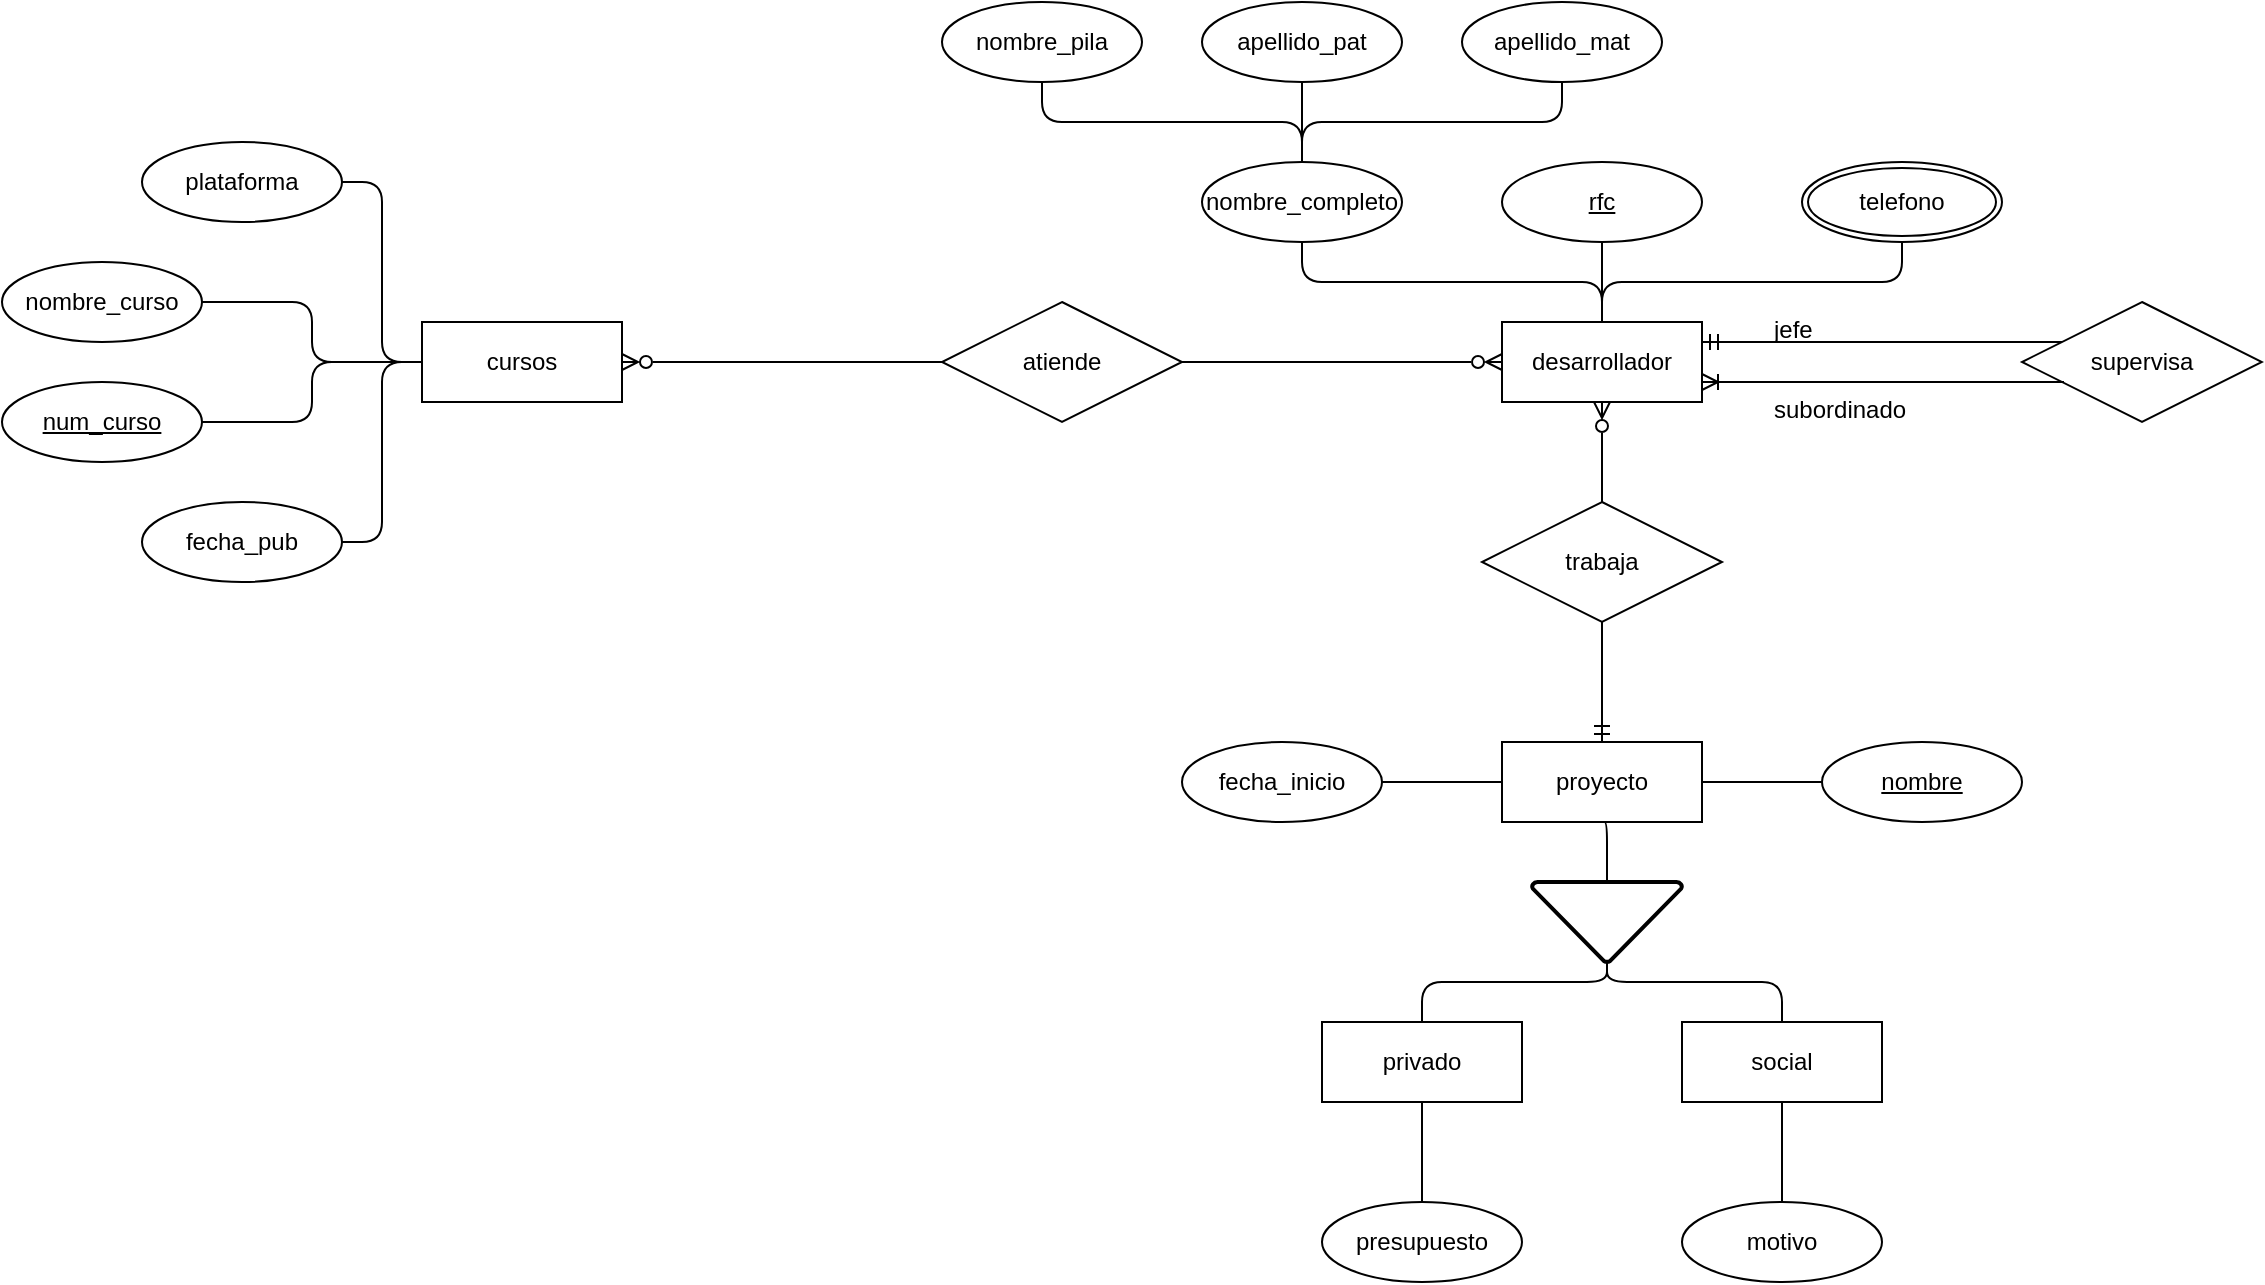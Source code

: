 <mxfile version="24.6.4" type="github">
  <diagram name="Page-1" id="w4DmklgDbc6xixvKzRbn">
    <mxGraphModel dx="2284" dy="789" grid="1" gridSize="10" guides="1" tooltips="1" connect="1" arrows="1" fold="1" page="1" pageScale="1" pageWidth="850" pageHeight="1100" math="0" shadow="0">
      <root>
        <mxCell id="0" />
        <mxCell id="1" parent="0" />
        <mxCell id="DrMKuOF9DL7T5SG4hzMI-48" style="edgeStyle=orthogonalEdgeStyle;rounded=1;orthogonalLoop=1;jettySize=auto;html=1;exitX=1;exitY=0.5;exitDx=0;exitDy=0;entryX=0;entryY=0.5;entryDx=0;entryDy=0;curved=0;endArrow=none;endFill=0;" edge="1" parent="1" source="DrMKuOF9DL7T5SG4hzMI-1" target="DrMKuOF9DL7T5SG4hzMI-45">
          <mxGeometry relative="1" as="geometry" />
        </mxCell>
        <mxCell id="DrMKuOF9DL7T5SG4hzMI-1" value="proyecto" style="whiteSpace=wrap;html=1;align=center;" vertex="1" parent="1">
          <mxGeometry x="440" y="410" width="100" height="40" as="geometry" />
        </mxCell>
        <mxCell id="DrMKuOF9DL7T5SG4hzMI-16" style="edgeStyle=orthogonalEdgeStyle;rounded=1;orthogonalLoop=1;jettySize=auto;html=1;exitX=0.5;exitY=0;exitDx=0;exitDy=0;entryX=0.5;entryY=1;entryDx=0;entryDy=0;curved=0;endArrow=none;endFill=0;" edge="1" parent="1" source="DrMKuOF9DL7T5SG4hzMI-2" target="DrMKuOF9DL7T5SG4hzMI-15">
          <mxGeometry relative="1" as="geometry" />
        </mxCell>
        <mxCell id="DrMKuOF9DL7T5SG4hzMI-17" style="edgeStyle=orthogonalEdgeStyle;rounded=1;orthogonalLoop=1;jettySize=auto;html=1;exitX=0.5;exitY=0;exitDx=0;exitDy=0;entryX=0.5;entryY=1;entryDx=0;entryDy=0;curved=0;endArrow=none;endFill=0;" edge="1" parent="1" source="DrMKuOF9DL7T5SG4hzMI-2" target="DrMKuOF9DL7T5SG4hzMI-14">
          <mxGeometry relative="1" as="geometry" />
        </mxCell>
        <mxCell id="DrMKuOF9DL7T5SG4hzMI-40" style="edgeStyle=orthogonalEdgeStyle;rounded=1;orthogonalLoop=1;jettySize=auto;html=1;exitX=0.5;exitY=1;exitDx=0;exitDy=0;entryX=0.5;entryY=0;entryDx=0;entryDy=0;endArrow=none;endFill=0;curved=0;startArrow=ERzeroToMany;startFill=0;" edge="1" parent="1" source="DrMKuOF9DL7T5SG4hzMI-2" target="DrMKuOF9DL7T5SG4hzMI-36">
          <mxGeometry relative="1" as="geometry" />
        </mxCell>
        <mxCell id="DrMKuOF9DL7T5SG4hzMI-2" value="desarrollador" style="whiteSpace=wrap;html=1;align=center;" vertex="1" parent="1">
          <mxGeometry x="440" y="200" width="100" height="40" as="geometry" />
        </mxCell>
        <mxCell id="DrMKuOF9DL7T5SG4hzMI-3" value="social" style="whiteSpace=wrap;html=1;align=center;" vertex="1" parent="1">
          <mxGeometry x="530" y="550" width="100" height="40" as="geometry" />
        </mxCell>
        <mxCell id="DrMKuOF9DL7T5SG4hzMI-4" value="privado" style="whiteSpace=wrap;html=1;align=center;" vertex="1" parent="1">
          <mxGeometry x="350" y="550" width="100" height="40" as="geometry" />
        </mxCell>
        <mxCell id="DrMKuOF9DL7T5SG4hzMI-9" style="edgeStyle=orthogonalEdgeStyle;rounded=1;orthogonalLoop=1;jettySize=auto;html=1;exitX=0.5;exitY=0;exitDx=0;exitDy=0;entryX=0.5;entryY=1;entryDx=0;entryDy=0;curved=0;endArrow=none;endFill=0;" edge="1" parent="1" source="DrMKuOF9DL7T5SG4hzMI-5" target="DrMKuOF9DL7T5SG4hzMI-8">
          <mxGeometry relative="1" as="geometry" />
        </mxCell>
        <mxCell id="DrMKuOF9DL7T5SG4hzMI-10" style="edgeStyle=orthogonalEdgeStyle;rounded=1;orthogonalLoop=1;jettySize=auto;html=1;exitX=0.5;exitY=0;exitDx=0;exitDy=0;entryX=0.5;entryY=1;entryDx=0;entryDy=0;curved=0;endArrow=none;endFill=0;" edge="1" parent="1" source="DrMKuOF9DL7T5SG4hzMI-5" target="DrMKuOF9DL7T5SG4hzMI-7">
          <mxGeometry relative="1" as="geometry" />
        </mxCell>
        <mxCell id="DrMKuOF9DL7T5SG4hzMI-11" style="edgeStyle=orthogonalEdgeStyle;rounded=1;orthogonalLoop=1;jettySize=auto;html=1;exitX=0.5;exitY=0;exitDx=0;exitDy=0;entryX=0.5;entryY=1;entryDx=0;entryDy=0;curved=0;endArrow=none;endFill=0;" edge="1" parent="1" source="DrMKuOF9DL7T5SG4hzMI-5" target="DrMKuOF9DL7T5SG4hzMI-6">
          <mxGeometry relative="1" as="geometry" />
        </mxCell>
        <mxCell id="DrMKuOF9DL7T5SG4hzMI-12" style="edgeStyle=orthogonalEdgeStyle;rounded=1;orthogonalLoop=1;jettySize=auto;html=1;exitX=0.5;exitY=1;exitDx=0;exitDy=0;entryX=0.5;entryY=0;entryDx=0;entryDy=0;curved=0;endArrow=none;endFill=0;" edge="1" parent="1" source="DrMKuOF9DL7T5SG4hzMI-5" target="DrMKuOF9DL7T5SG4hzMI-2">
          <mxGeometry relative="1" as="geometry" />
        </mxCell>
        <mxCell id="DrMKuOF9DL7T5SG4hzMI-5" value="nombre_completo" style="ellipse;whiteSpace=wrap;html=1;align=center;" vertex="1" parent="1">
          <mxGeometry x="290" y="120" width="100" height="40" as="geometry" />
        </mxCell>
        <mxCell id="DrMKuOF9DL7T5SG4hzMI-6" value="apellido_mat" style="ellipse;whiteSpace=wrap;html=1;align=center;" vertex="1" parent="1">
          <mxGeometry x="420" y="40" width="100" height="40" as="geometry" />
        </mxCell>
        <mxCell id="DrMKuOF9DL7T5SG4hzMI-7" value="apellido_pat" style="ellipse;whiteSpace=wrap;html=1;align=center;" vertex="1" parent="1">
          <mxGeometry x="290" y="40" width="100" height="40" as="geometry" />
        </mxCell>
        <mxCell id="DrMKuOF9DL7T5SG4hzMI-8" value="nombre_pila" style="ellipse;whiteSpace=wrap;html=1;align=center;" vertex="1" parent="1">
          <mxGeometry x="160" y="40" width="100" height="40" as="geometry" />
        </mxCell>
        <mxCell id="DrMKuOF9DL7T5SG4hzMI-14" value="telefono" style="ellipse;shape=doubleEllipse;margin=3;whiteSpace=wrap;html=1;align=center;" vertex="1" parent="1">
          <mxGeometry x="590" y="120" width="100" height="40" as="geometry" />
        </mxCell>
        <mxCell id="DrMKuOF9DL7T5SG4hzMI-15" value="rfc" style="ellipse;whiteSpace=wrap;html=1;align=center;fontStyle=4;" vertex="1" parent="1">
          <mxGeometry x="440" y="120" width="100" height="40" as="geometry" />
        </mxCell>
        <mxCell id="DrMKuOF9DL7T5SG4hzMI-18" value="supervisa" style="shape=rhombus;perimeter=rhombusPerimeter;whiteSpace=wrap;html=1;align=center;" vertex="1" parent="1">
          <mxGeometry x="700" y="190" width="120" height="60" as="geometry" />
        </mxCell>
        <mxCell id="DrMKuOF9DL7T5SG4hzMI-20" style="edgeStyle=orthogonalEdgeStyle;rounded=1;orthogonalLoop=1;jettySize=auto;html=1;exitX=1;exitY=0.25;exitDx=0;exitDy=0;entryX=0.167;entryY=0.333;entryDx=0;entryDy=0;entryPerimeter=0;curved=0;endArrow=none;endFill=0;startArrow=ERmandOne;startFill=0;" edge="1" parent="1" source="DrMKuOF9DL7T5SG4hzMI-2" target="DrMKuOF9DL7T5SG4hzMI-18">
          <mxGeometry relative="1" as="geometry" />
        </mxCell>
        <mxCell id="DrMKuOF9DL7T5SG4hzMI-21" style="edgeStyle=orthogonalEdgeStyle;rounded=1;orthogonalLoop=1;jettySize=auto;html=1;exitX=1;exitY=0.75;exitDx=0;exitDy=0;entryX=0.175;entryY=0.667;entryDx=0;entryDy=0;entryPerimeter=0;endArrow=none;endFill=0;curved=0;startArrow=ERoneToMany;startFill=0;" edge="1" parent="1" source="DrMKuOF9DL7T5SG4hzMI-2" target="DrMKuOF9DL7T5SG4hzMI-18">
          <mxGeometry relative="1" as="geometry" />
        </mxCell>
        <mxCell id="DrMKuOF9DL7T5SG4hzMI-22" value="jefe" style="text;strokeColor=none;fillColor=none;spacingLeft=4;spacingRight=4;overflow=hidden;rotatable=0;points=[[0,0.5],[1,0.5]];portConstraint=eastwest;fontSize=12;whiteSpace=wrap;html=1;" vertex="1" parent="1">
          <mxGeometry x="570" y="190" width="40" height="30" as="geometry" />
        </mxCell>
        <mxCell id="DrMKuOF9DL7T5SG4hzMI-23" value="subordinado" style="text;strokeColor=none;fillColor=none;spacingLeft=4;spacingRight=4;overflow=hidden;rotatable=0;points=[[0,0.5],[1,0.5]];portConstraint=eastwest;fontSize=12;whiteSpace=wrap;html=1;" vertex="1" parent="1">
          <mxGeometry x="570" y="230" width="80" height="30" as="geometry" />
        </mxCell>
        <mxCell id="DrMKuOF9DL7T5SG4hzMI-25" style="edgeStyle=orthogonalEdgeStyle;rounded=1;orthogonalLoop=1;jettySize=auto;html=1;exitX=1;exitY=0.5;exitDx=0;exitDy=0;entryX=0;entryY=0.5;entryDx=0;entryDy=0;curved=0;endArrow=ERzeroToMany;endFill=0;" edge="1" parent="1" source="DrMKuOF9DL7T5SG4hzMI-24" target="DrMKuOF9DL7T5SG4hzMI-2">
          <mxGeometry relative="1" as="geometry" />
        </mxCell>
        <mxCell id="DrMKuOF9DL7T5SG4hzMI-24" value="atiende" style="shape=rhombus;perimeter=rhombusPerimeter;whiteSpace=wrap;html=1;align=center;" vertex="1" parent="1">
          <mxGeometry x="160" y="190" width="120" height="60" as="geometry" />
        </mxCell>
        <mxCell id="DrMKuOF9DL7T5SG4hzMI-31" style="edgeStyle=orthogonalEdgeStyle;rounded=1;orthogonalLoop=1;jettySize=auto;html=1;exitX=1;exitY=0.5;exitDx=0;exitDy=0;entryX=0;entryY=0.5;entryDx=0;entryDy=0;curved=0;endArrow=none;endFill=0;startArrow=ERzeroToMany;startFill=0;" edge="1" parent="1" source="DrMKuOF9DL7T5SG4hzMI-26" target="DrMKuOF9DL7T5SG4hzMI-24">
          <mxGeometry relative="1" as="geometry" />
        </mxCell>
        <mxCell id="DrMKuOF9DL7T5SG4hzMI-32" style="edgeStyle=orthogonalEdgeStyle;rounded=1;orthogonalLoop=1;jettySize=auto;html=1;exitX=0;exitY=0.5;exitDx=0;exitDy=0;entryX=1;entryY=0.5;entryDx=0;entryDy=0;curved=0;endArrow=none;endFill=0;" edge="1" parent="1" source="DrMKuOF9DL7T5SG4hzMI-26" target="DrMKuOF9DL7T5SG4hzMI-30">
          <mxGeometry relative="1" as="geometry" />
        </mxCell>
        <mxCell id="DrMKuOF9DL7T5SG4hzMI-33" style="edgeStyle=orthogonalEdgeStyle;rounded=1;orthogonalLoop=1;jettySize=auto;html=1;exitX=0;exitY=0.5;exitDx=0;exitDy=0;entryX=1;entryY=0.5;entryDx=0;entryDy=0;curved=0;endArrow=none;endFill=0;" edge="1" parent="1" source="DrMKuOF9DL7T5SG4hzMI-26" target="DrMKuOF9DL7T5SG4hzMI-27">
          <mxGeometry relative="1" as="geometry" />
        </mxCell>
        <mxCell id="DrMKuOF9DL7T5SG4hzMI-34" style="edgeStyle=orthogonalEdgeStyle;rounded=1;orthogonalLoop=1;jettySize=auto;html=1;exitX=0;exitY=0.5;exitDx=0;exitDy=0;entryX=1;entryY=0.5;entryDx=0;entryDy=0;curved=0;endArrow=none;endFill=0;" edge="1" parent="1" source="DrMKuOF9DL7T5SG4hzMI-26" target="DrMKuOF9DL7T5SG4hzMI-28">
          <mxGeometry relative="1" as="geometry" />
        </mxCell>
        <mxCell id="DrMKuOF9DL7T5SG4hzMI-35" style="edgeStyle=orthogonalEdgeStyle;rounded=1;orthogonalLoop=1;jettySize=auto;html=1;exitX=0;exitY=0.5;exitDx=0;exitDy=0;entryX=1;entryY=0.5;entryDx=0;entryDy=0;curved=0;endArrow=none;endFill=0;" edge="1" parent="1" source="DrMKuOF9DL7T5SG4hzMI-26" target="DrMKuOF9DL7T5SG4hzMI-29">
          <mxGeometry relative="1" as="geometry" />
        </mxCell>
        <mxCell id="DrMKuOF9DL7T5SG4hzMI-26" value="cursos" style="whiteSpace=wrap;html=1;align=center;" vertex="1" parent="1">
          <mxGeometry x="-100" y="200" width="100" height="40" as="geometry" />
        </mxCell>
        <mxCell id="DrMKuOF9DL7T5SG4hzMI-27" value="num_curso" style="ellipse;whiteSpace=wrap;html=1;align=center;fontStyle=4;" vertex="1" parent="1">
          <mxGeometry x="-310" y="230" width="100" height="40" as="geometry" />
        </mxCell>
        <mxCell id="DrMKuOF9DL7T5SG4hzMI-28" value="plataforma" style="ellipse;whiteSpace=wrap;html=1;align=center;" vertex="1" parent="1">
          <mxGeometry x="-240" y="110" width="100" height="40" as="geometry" />
        </mxCell>
        <mxCell id="DrMKuOF9DL7T5SG4hzMI-29" value="fecha_pub" style="ellipse;whiteSpace=wrap;html=1;align=center;" vertex="1" parent="1">
          <mxGeometry x="-240" y="290" width="100" height="40" as="geometry" />
        </mxCell>
        <mxCell id="DrMKuOF9DL7T5SG4hzMI-30" value="nombre_curso" style="ellipse;whiteSpace=wrap;html=1;align=center;" vertex="1" parent="1">
          <mxGeometry x="-310" y="170" width="100" height="40" as="geometry" />
        </mxCell>
        <mxCell id="DrMKuOF9DL7T5SG4hzMI-41" style="edgeStyle=orthogonalEdgeStyle;rounded=1;orthogonalLoop=1;jettySize=auto;html=1;exitX=0.5;exitY=1;exitDx=0;exitDy=0;entryX=0.5;entryY=0;entryDx=0;entryDy=0;curved=0;endArrow=ERmandOne;endFill=0;" edge="1" parent="1" source="DrMKuOF9DL7T5SG4hzMI-36" target="DrMKuOF9DL7T5SG4hzMI-1">
          <mxGeometry relative="1" as="geometry" />
        </mxCell>
        <mxCell id="DrMKuOF9DL7T5SG4hzMI-36" value="trabaja" style="shape=rhombus;perimeter=rhombusPerimeter;whiteSpace=wrap;html=1;align=center;" vertex="1" parent="1">
          <mxGeometry x="430" y="290" width="120" height="60" as="geometry" />
        </mxCell>
        <mxCell id="DrMKuOF9DL7T5SG4hzMI-43" style="edgeStyle=orthogonalEdgeStyle;rounded=1;orthogonalLoop=1;jettySize=auto;html=1;exitX=0.5;exitY=1;exitDx=0;exitDy=0;exitPerimeter=0;entryX=0.5;entryY=0;entryDx=0;entryDy=0;curved=0;endArrow=none;endFill=0;" edge="1" parent="1" source="DrMKuOF9DL7T5SG4hzMI-39" target="DrMKuOF9DL7T5SG4hzMI-4">
          <mxGeometry relative="1" as="geometry">
            <Array as="points">
              <mxPoint x="493" y="530" />
              <mxPoint x="400" y="530" />
            </Array>
          </mxGeometry>
        </mxCell>
        <mxCell id="DrMKuOF9DL7T5SG4hzMI-44" style="edgeStyle=orthogonalEdgeStyle;rounded=1;orthogonalLoop=1;jettySize=auto;html=1;exitX=0.5;exitY=1;exitDx=0;exitDy=0;exitPerimeter=0;entryX=0.5;entryY=0;entryDx=0;entryDy=0;curved=0;endArrow=none;endFill=0;" edge="1" parent="1" source="DrMKuOF9DL7T5SG4hzMI-39" target="DrMKuOF9DL7T5SG4hzMI-3">
          <mxGeometry relative="1" as="geometry">
            <Array as="points">
              <mxPoint x="493" y="530" />
              <mxPoint x="580" y="530" />
            </Array>
          </mxGeometry>
        </mxCell>
        <mxCell id="DrMKuOF9DL7T5SG4hzMI-39" value="" style="strokeWidth=2;html=1;shape=mxgraph.flowchart.merge_or_storage;whiteSpace=wrap;" vertex="1" parent="1">
          <mxGeometry x="455" y="480" width="75" height="40" as="geometry" />
        </mxCell>
        <mxCell id="DrMKuOF9DL7T5SG4hzMI-42" style="edgeStyle=orthogonalEdgeStyle;rounded=1;orthogonalLoop=1;jettySize=auto;html=1;exitX=0.5;exitY=1;exitDx=0;exitDy=0;entryX=0.5;entryY=0;entryDx=0;entryDy=0;entryPerimeter=0;curved=0;endArrow=none;endFill=0;" edge="1" parent="1" source="DrMKuOF9DL7T5SG4hzMI-1" target="DrMKuOF9DL7T5SG4hzMI-39">
          <mxGeometry relative="1" as="geometry" />
        </mxCell>
        <mxCell id="DrMKuOF9DL7T5SG4hzMI-45" value="nombre" style="ellipse;whiteSpace=wrap;html=1;align=center;fontStyle=4;" vertex="1" parent="1">
          <mxGeometry x="600" y="410" width="100" height="40" as="geometry" />
        </mxCell>
        <mxCell id="DrMKuOF9DL7T5SG4hzMI-47" style="edgeStyle=orthogonalEdgeStyle;rounded=1;orthogonalLoop=1;jettySize=auto;html=1;exitX=1;exitY=0.5;exitDx=0;exitDy=0;entryX=0;entryY=0.5;entryDx=0;entryDy=0;curved=0;endArrow=none;endFill=0;" edge="1" parent="1" source="DrMKuOF9DL7T5SG4hzMI-46" target="DrMKuOF9DL7T5SG4hzMI-1">
          <mxGeometry relative="1" as="geometry" />
        </mxCell>
        <mxCell id="DrMKuOF9DL7T5SG4hzMI-46" value="fecha_inicio" style="ellipse;whiteSpace=wrap;html=1;align=center;" vertex="1" parent="1">
          <mxGeometry x="280" y="410" width="100" height="40" as="geometry" />
        </mxCell>
        <mxCell id="DrMKuOF9DL7T5SG4hzMI-50" style="edgeStyle=orthogonalEdgeStyle;rounded=1;orthogonalLoop=1;jettySize=auto;html=1;exitX=0.5;exitY=0;exitDx=0;exitDy=0;entryX=0.5;entryY=1;entryDx=0;entryDy=0;endArrow=none;endFill=0;curved=0;" edge="1" parent="1" source="DrMKuOF9DL7T5SG4hzMI-49" target="DrMKuOF9DL7T5SG4hzMI-4">
          <mxGeometry relative="1" as="geometry" />
        </mxCell>
        <mxCell id="DrMKuOF9DL7T5SG4hzMI-49" value="presupuesto" style="ellipse;whiteSpace=wrap;html=1;align=center;" vertex="1" parent="1">
          <mxGeometry x="350" y="640" width="100" height="40" as="geometry" />
        </mxCell>
        <mxCell id="DrMKuOF9DL7T5SG4hzMI-52" style="edgeStyle=orthogonalEdgeStyle;rounded=1;orthogonalLoop=1;jettySize=auto;html=1;exitX=0.5;exitY=0;exitDx=0;exitDy=0;entryX=0.5;entryY=1;entryDx=0;entryDy=0;curved=0;endArrow=none;endFill=0;" edge="1" parent="1" source="DrMKuOF9DL7T5SG4hzMI-51" target="DrMKuOF9DL7T5SG4hzMI-3">
          <mxGeometry relative="1" as="geometry" />
        </mxCell>
        <mxCell id="DrMKuOF9DL7T5SG4hzMI-51" value="motivo" style="ellipse;whiteSpace=wrap;html=1;align=center;" vertex="1" parent="1">
          <mxGeometry x="530" y="640" width="100" height="40" as="geometry" />
        </mxCell>
      </root>
    </mxGraphModel>
  </diagram>
</mxfile>
